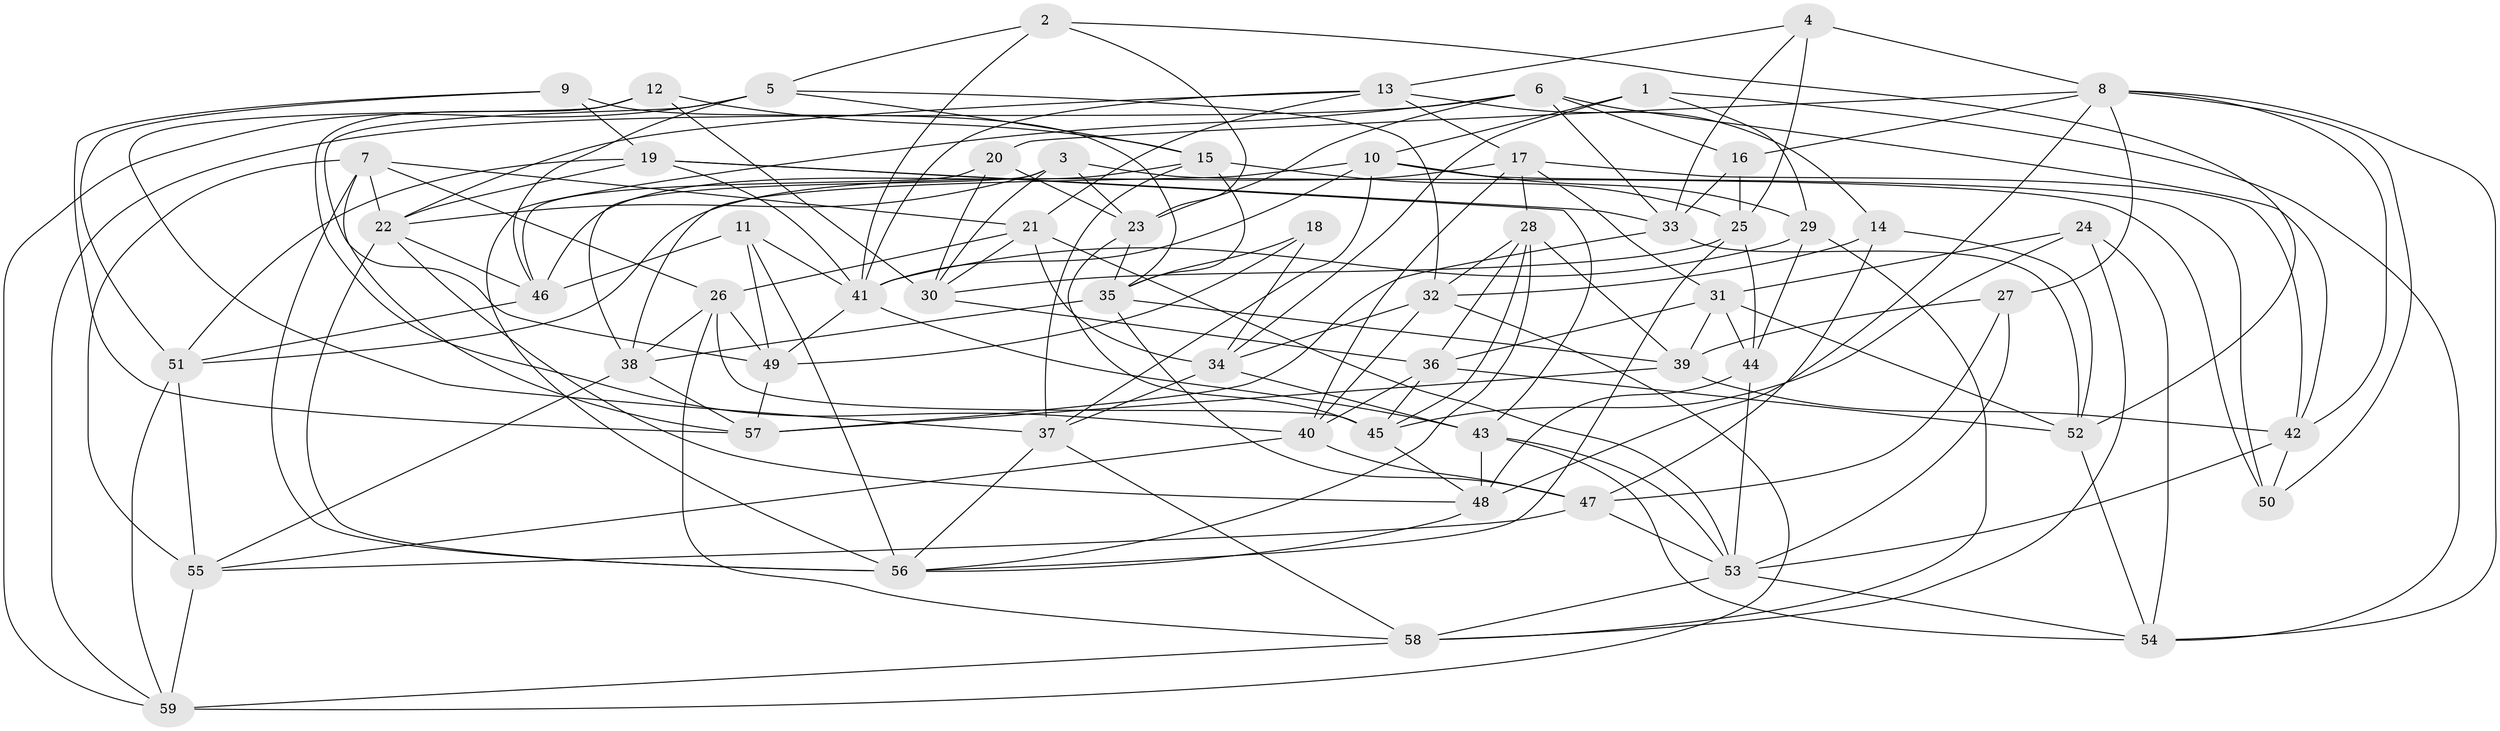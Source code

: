 // original degree distribution, {4: 1.0}
// Generated by graph-tools (version 1.1) at 2025/50/03/09/25 03:50:52]
// undirected, 59 vertices, 167 edges
graph export_dot {
graph [start="1"]
  node [color=gray90,style=filled];
  1;
  2;
  3;
  4;
  5;
  6;
  7;
  8;
  9;
  10;
  11;
  12;
  13;
  14;
  15;
  16;
  17;
  18;
  19;
  20;
  21;
  22;
  23;
  24;
  25;
  26;
  27;
  28;
  29;
  30;
  31;
  32;
  33;
  34;
  35;
  36;
  37;
  38;
  39;
  40;
  41;
  42;
  43;
  44;
  45;
  46;
  47;
  48;
  49;
  50;
  51;
  52;
  53;
  54;
  55;
  56;
  57;
  58;
  59;
  1 -- 10 [weight=1.0];
  1 -- 29 [weight=1.0];
  1 -- 34 [weight=1.0];
  1 -- 54 [weight=1.0];
  2 -- 5 [weight=1.0];
  2 -- 23 [weight=1.0];
  2 -- 41 [weight=1.0];
  2 -- 52 [weight=1.0];
  3 -- 22 [weight=2.0];
  3 -- 23 [weight=1.0];
  3 -- 30 [weight=1.0];
  3 -- 38 [weight=1.0];
  3 -- 50 [weight=1.0];
  4 -- 8 [weight=1.0];
  4 -- 13 [weight=1.0];
  4 -- 25 [weight=1.0];
  4 -- 33 [weight=1.0];
  5 -- 15 [weight=1.0];
  5 -- 32 [weight=1.0];
  5 -- 46 [weight=1.0];
  5 -- 49 [weight=1.0];
  5 -- 59 [weight=1.0];
  6 -- 16 [weight=1.0];
  6 -- 23 [weight=1.0];
  6 -- 33 [weight=1.0];
  6 -- 42 [weight=1.0];
  6 -- 56 [weight=1.0];
  6 -- 59 [weight=1.0];
  7 -- 21 [weight=1.0];
  7 -- 22 [weight=1.0];
  7 -- 26 [weight=1.0];
  7 -- 55 [weight=1.0];
  7 -- 56 [weight=1.0];
  7 -- 57 [weight=1.0];
  8 -- 16 [weight=1.0];
  8 -- 20 [weight=1.0];
  8 -- 27 [weight=1.0];
  8 -- 42 [weight=1.0];
  8 -- 48 [weight=1.0];
  8 -- 50 [weight=1.0];
  8 -- 54 [weight=1.0];
  9 -- 19 [weight=1.0];
  9 -- 35 [weight=1.0];
  9 -- 51 [weight=1.0];
  9 -- 57 [weight=1.0];
  10 -- 29 [weight=1.0];
  10 -- 37 [weight=1.0];
  10 -- 38 [weight=1.0];
  10 -- 41 [weight=1.0];
  10 -- 50 [weight=1.0];
  11 -- 41 [weight=1.0];
  11 -- 46 [weight=1.0];
  11 -- 49 [weight=1.0];
  11 -- 56 [weight=1.0];
  12 -- 15 [weight=1.0];
  12 -- 30 [weight=1.0];
  12 -- 37 [weight=1.0];
  12 -- 40 [weight=1.0];
  13 -- 14 [weight=1.0];
  13 -- 17 [weight=1.0];
  13 -- 21 [weight=1.0];
  13 -- 22 [weight=1.0];
  13 -- 41 [weight=1.0];
  14 -- 32 [weight=1.0];
  14 -- 47 [weight=1.0];
  14 -- 52 [weight=1.0];
  15 -- 25 [weight=1.0];
  15 -- 35 [weight=1.0];
  15 -- 37 [weight=1.0];
  15 -- 46 [weight=1.0];
  16 -- 25 [weight=1.0];
  16 -- 33 [weight=1.0];
  17 -- 28 [weight=1.0];
  17 -- 31 [weight=1.0];
  17 -- 40 [weight=1.0];
  17 -- 42 [weight=1.0];
  17 -- 51 [weight=1.0];
  18 -- 34 [weight=1.0];
  18 -- 35 [weight=2.0];
  18 -- 49 [weight=1.0];
  19 -- 22 [weight=1.0];
  19 -- 33 [weight=1.0];
  19 -- 41 [weight=1.0];
  19 -- 43 [weight=1.0];
  19 -- 51 [weight=1.0];
  20 -- 23 [weight=1.0];
  20 -- 30 [weight=1.0];
  20 -- 46 [weight=1.0];
  21 -- 26 [weight=1.0];
  21 -- 30 [weight=1.0];
  21 -- 34 [weight=1.0];
  21 -- 53 [weight=1.0];
  22 -- 46 [weight=1.0];
  22 -- 48 [weight=1.0];
  22 -- 56 [weight=1.0];
  23 -- 35 [weight=1.0];
  23 -- 45 [weight=1.0];
  24 -- 31 [weight=1.0];
  24 -- 45 [weight=1.0];
  24 -- 54 [weight=1.0];
  24 -- 58 [weight=1.0];
  25 -- 30 [weight=1.0];
  25 -- 44 [weight=1.0];
  25 -- 56 [weight=1.0];
  26 -- 38 [weight=1.0];
  26 -- 45 [weight=1.0];
  26 -- 49 [weight=1.0];
  26 -- 58 [weight=1.0];
  27 -- 39 [weight=1.0];
  27 -- 47 [weight=1.0];
  27 -- 53 [weight=1.0];
  28 -- 32 [weight=1.0];
  28 -- 36 [weight=1.0];
  28 -- 39 [weight=1.0];
  28 -- 45 [weight=1.0];
  28 -- 56 [weight=1.0];
  29 -- 41 [weight=1.0];
  29 -- 44 [weight=2.0];
  29 -- 58 [weight=1.0];
  30 -- 36 [weight=1.0];
  31 -- 36 [weight=1.0];
  31 -- 39 [weight=1.0];
  31 -- 44 [weight=1.0];
  31 -- 52 [weight=1.0];
  32 -- 34 [weight=1.0];
  32 -- 40 [weight=1.0];
  32 -- 59 [weight=1.0];
  33 -- 52 [weight=1.0];
  33 -- 57 [weight=1.0];
  34 -- 37 [weight=1.0];
  34 -- 43 [weight=1.0];
  35 -- 38 [weight=1.0];
  35 -- 39 [weight=1.0];
  35 -- 47 [weight=1.0];
  36 -- 40 [weight=1.0];
  36 -- 45 [weight=1.0];
  36 -- 52 [weight=1.0];
  37 -- 56 [weight=1.0];
  37 -- 58 [weight=1.0];
  38 -- 55 [weight=1.0];
  38 -- 57 [weight=1.0];
  39 -- 42 [weight=1.0];
  39 -- 57 [weight=1.0];
  40 -- 47 [weight=1.0];
  40 -- 55 [weight=1.0];
  41 -- 43 [weight=1.0];
  41 -- 49 [weight=1.0];
  42 -- 50 [weight=1.0];
  42 -- 53 [weight=1.0];
  43 -- 48 [weight=1.0];
  43 -- 53 [weight=1.0];
  43 -- 54 [weight=1.0];
  44 -- 48 [weight=1.0];
  44 -- 53 [weight=1.0];
  45 -- 48 [weight=1.0];
  46 -- 51 [weight=1.0];
  47 -- 53 [weight=1.0];
  47 -- 55 [weight=1.0];
  48 -- 56 [weight=1.0];
  49 -- 57 [weight=1.0];
  51 -- 55 [weight=1.0];
  51 -- 59 [weight=1.0];
  52 -- 54 [weight=1.0];
  53 -- 54 [weight=1.0];
  53 -- 58 [weight=1.0];
  55 -- 59 [weight=1.0];
  58 -- 59 [weight=1.0];
}
